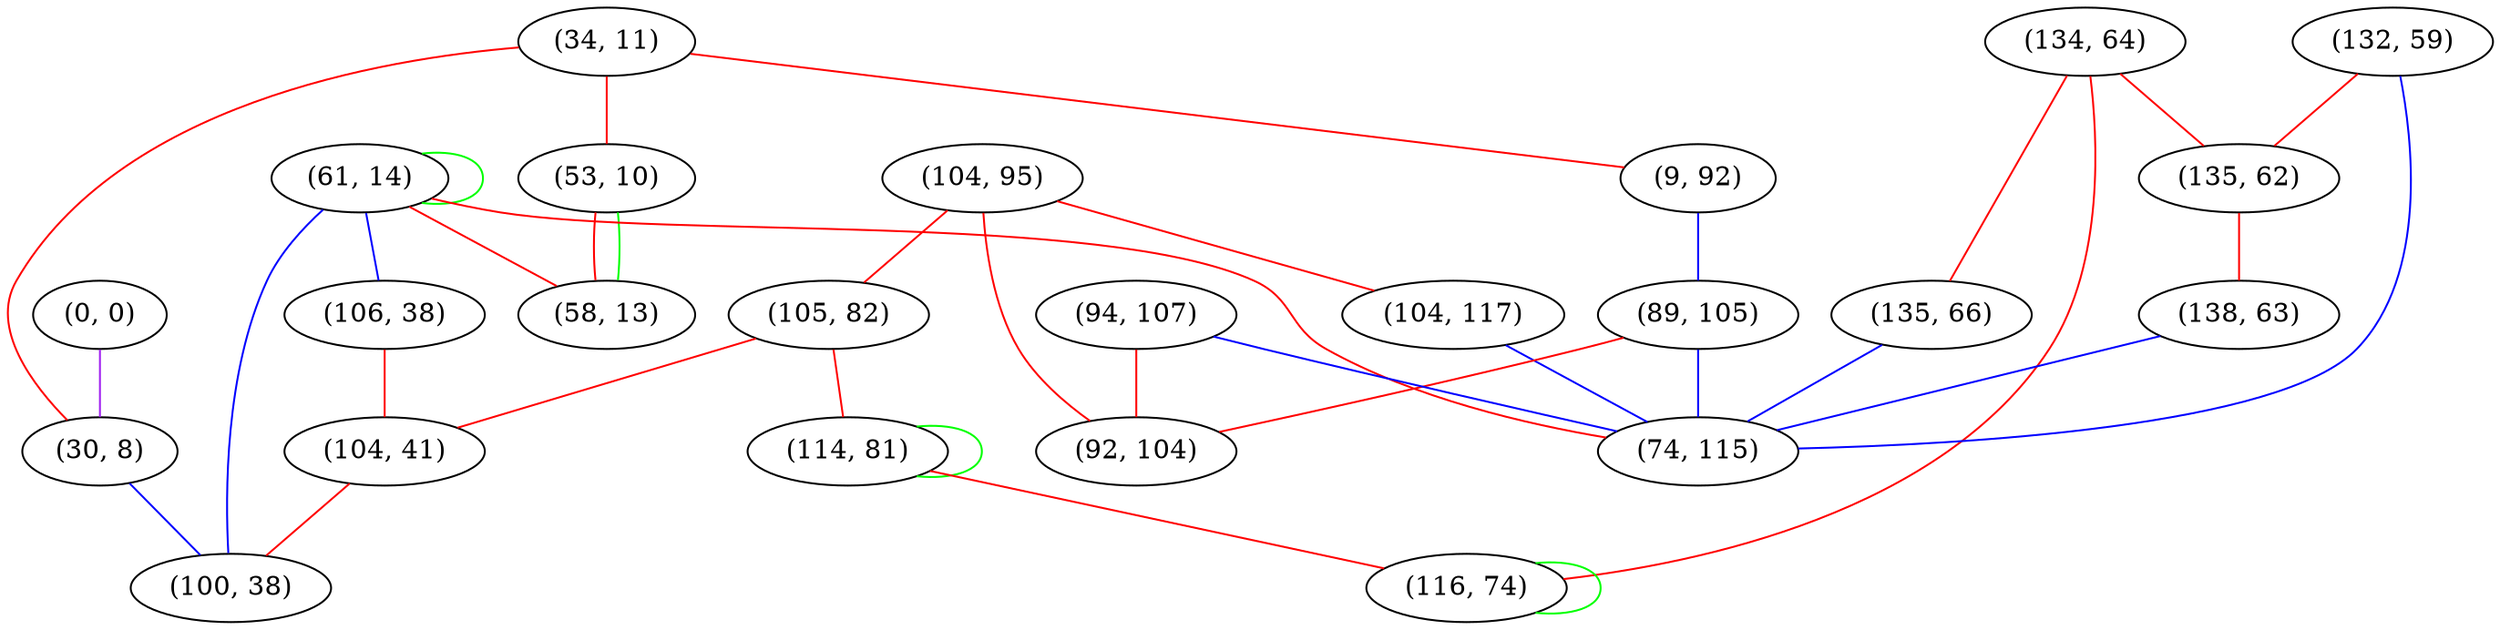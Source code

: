 graph "" {
"(34, 11)";
"(134, 64)";
"(104, 95)";
"(53, 10)";
"(9, 92)";
"(61, 14)";
"(132, 59)";
"(105, 82)";
"(0, 0)";
"(106, 38)";
"(104, 117)";
"(30, 8)";
"(104, 41)";
"(135, 62)";
"(89, 105)";
"(135, 66)";
"(138, 63)";
"(94, 107)";
"(100, 38)";
"(74, 115)";
"(114, 81)";
"(92, 104)";
"(116, 74)";
"(58, 13)";
"(34, 11)" -- "(53, 10)"  [color=red, key=0, weight=1];
"(34, 11)" -- "(30, 8)"  [color=red, key=0, weight=1];
"(34, 11)" -- "(9, 92)"  [color=red, key=0, weight=1];
"(134, 64)" -- "(116, 74)"  [color=red, key=0, weight=1];
"(134, 64)" -- "(135, 62)"  [color=red, key=0, weight=1];
"(134, 64)" -- "(135, 66)"  [color=red, key=0, weight=1];
"(104, 95)" -- "(105, 82)"  [color=red, key=0, weight=1];
"(104, 95)" -- "(104, 117)"  [color=red, key=0, weight=1];
"(104, 95)" -- "(92, 104)"  [color=red, key=0, weight=1];
"(53, 10)" -- "(58, 13)"  [color=red, key=0, weight=1];
"(53, 10)" -- "(58, 13)"  [color=green, key=1, weight=2];
"(9, 92)" -- "(89, 105)"  [color=blue, key=0, weight=3];
"(61, 14)" -- "(61, 14)"  [color=green, key=0, weight=2];
"(61, 14)" -- "(58, 13)"  [color=red, key=0, weight=1];
"(61, 14)" -- "(106, 38)"  [color=blue, key=0, weight=3];
"(61, 14)" -- "(74, 115)"  [color=red, key=0, weight=1];
"(61, 14)" -- "(100, 38)"  [color=blue, key=0, weight=3];
"(132, 59)" -- "(135, 62)"  [color=red, key=0, weight=1];
"(132, 59)" -- "(74, 115)"  [color=blue, key=0, weight=3];
"(105, 82)" -- "(104, 41)"  [color=red, key=0, weight=1];
"(105, 82)" -- "(114, 81)"  [color=red, key=0, weight=1];
"(0, 0)" -- "(30, 8)"  [color=purple, key=0, weight=4];
"(106, 38)" -- "(104, 41)"  [color=red, key=0, weight=1];
"(104, 117)" -- "(74, 115)"  [color=blue, key=0, weight=3];
"(30, 8)" -- "(100, 38)"  [color=blue, key=0, weight=3];
"(104, 41)" -- "(100, 38)"  [color=red, key=0, weight=1];
"(135, 62)" -- "(138, 63)"  [color=red, key=0, weight=1];
"(89, 105)" -- "(74, 115)"  [color=blue, key=0, weight=3];
"(89, 105)" -- "(92, 104)"  [color=red, key=0, weight=1];
"(135, 66)" -- "(74, 115)"  [color=blue, key=0, weight=3];
"(138, 63)" -- "(74, 115)"  [color=blue, key=0, weight=3];
"(94, 107)" -- "(74, 115)"  [color=blue, key=0, weight=3];
"(94, 107)" -- "(92, 104)"  [color=red, key=0, weight=1];
"(114, 81)" -- "(116, 74)"  [color=red, key=0, weight=1];
"(114, 81)" -- "(114, 81)"  [color=green, key=0, weight=2];
"(116, 74)" -- "(116, 74)"  [color=green, key=0, weight=2];
}
